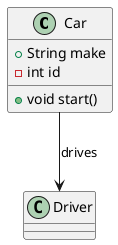 @startuml CarDiagram

class Car{
    + String make
    - int id
    + void start()
}
class Driver

Car --> Driver : drives



@enduml